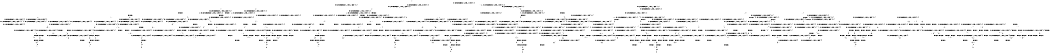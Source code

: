 digraph BCG {
size = "7, 10.5";
center = TRUE;
node [shape = circle];
0 [peripheries = 2];
0 -> 1 [label = "EX !0 !ATOMIC_EXCH_BRANCH (1, +1, TRUE, +1, 1, FALSE) !{0, 1, 2}"];
0 -> 2 [label = "EX !2 !ATOMIC_EXCH_BRANCH (1, +1, TRUE, +0, 3, TRUE) !{0, 1, 2}"];
0 -> 3 [label = "EX !1 !ATOMIC_EXCH_BRANCH (1, +0, TRUE, +0, 1, TRUE) !{0, 1, 2}"];
0 -> 4 [label = "EX !0 !ATOMIC_EXCH_BRANCH (1, +1, TRUE, +1, 1, FALSE) !{0, 1, 2}"];
1 -> 5 [label = "EX !2 !ATOMIC_EXCH_BRANCH (1, +1, TRUE, +0, 3, FALSE) !{0, 1, 2}"];
1 -> 6 [label = "EX !1 !ATOMIC_EXCH_BRANCH (1, +0, TRUE, +0, 1, FALSE) !{0, 1, 2}"];
1 -> 7 [label = "TERMINATE !0"];
2 -> 8 [label = "EX !0 !ATOMIC_EXCH_BRANCH (1, +1, TRUE, +1, 1, TRUE) !{0, 1, 2}"];
2 -> 9 [label = "EX !1 !ATOMIC_EXCH_BRANCH (1, +0, TRUE, +0, 1, FALSE) !{0, 1, 2}"];
2 -> 10 [label = "TERMINATE !2"];
2 -> 11 [label = "EX !0 !ATOMIC_EXCH_BRANCH (1, +1, TRUE, +1, 1, TRUE) !{0, 1, 2}"];
3 -> 3 [label = "EX !1 !ATOMIC_EXCH_BRANCH (1, +0, TRUE, +0, 1, TRUE) !{0, 1, 2}"];
3 -> 12 [label = "EX !0 !ATOMIC_EXCH_BRANCH (1, +1, TRUE, +1, 1, FALSE) !{0, 1, 2}"];
3 -> 13 [label = "EX !2 !ATOMIC_EXCH_BRANCH (1, +1, TRUE, +0, 3, TRUE) !{0, 1, 2}"];
3 -> 14 [label = "EX !0 !ATOMIC_EXCH_BRANCH (1, +1, TRUE, +1, 1, FALSE) !{0, 1, 2}"];
4 -> 15 [label = "EX !1 !ATOMIC_EXCH_BRANCH (1, +0, TRUE, +0, 1, FALSE) !{0, 1, 2}"];
4 -> 16 [label = "EX !2 !ATOMIC_EXCH_BRANCH (1, +1, TRUE, +0, 3, FALSE) !{0, 1, 2}"];
4 -> 17 [label = "EX !1 !ATOMIC_EXCH_BRANCH (1, +0, TRUE, +0, 1, FALSE) !{0, 1, 2}"];
4 -> 18 [label = "TERMINATE !0"];
5 -> 5 [label = "EX !2 !ATOMIC_EXCH_BRANCH (1, +1, TRUE, +1, 2, TRUE) !{0, 1, 2}"];
5 -> 19 [label = "EX !1 !ATOMIC_EXCH_BRANCH (1, +0, TRUE, +0, 1, FALSE) !{0, 1, 2}"];
5 -> 20 [label = "TERMINATE !0"];
6 -> 21 [label = "EX !2 !ATOMIC_EXCH_BRANCH (1, +1, TRUE, +0, 3, TRUE) !{0, 1, 2}"];
6 -> 22 [label = "TERMINATE !0"];
6 -> 23 [label = "TERMINATE !1"];
7 -> 24 [label = "EX !2 !ATOMIC_EXCH_BRANCH (1, +1, TRUE, +0, 3, FALSE) !{1, 2}"];
7 -> 25 [label = "EX !1 !ATOMIC_EXCH_BRANCH (1, +0, TRUE, +0, 1, FALSE) !{1, 2}"];
7 -> 26 [label = "EX !1 !ATOMIC_EXCH_BRANCH (1, +0, TRUE, +0, 1, FALSE) !{1, 2}"];
8 -> 8 [label = "EX !0 !ATOMIC_EXCH_BRANCH (1, +1, TRUE, +1, 1, TRUE) !{0, 1, 2}"];
8 -> 27 [label = "EX !1 !ATOMIC_EXCH_BRANCH (1, +0, TRUE, +0, 1, FALSE) !{0, 1, 2}"];
8 -> 28 [label = "TERMINATE !2"];
8 -> 11 [label = "EX !0 !ATOMIC_EXCH_BRANCH (1, +1, TRUE, +1, 1, TRUE) !{0, 1, 2}"];
9 -> 21 [label = "EX !0 !ATOMIC_EXCH_BRANCH (1, +1, TRUE, +1, 1, FALSE) !{0, 1, 2}"];
9 -> 29 [label = "TERMINATE !2"];
9 -> 30 [label = "TERMINATE !1"];
9 -> 31 [label = "EX !0 !ATOMIC_EXCH_BRANCH (1, +1, TRUE, +1, 1, FALSE) !{0, 1, 2}"];
10 -> 32 [label = "EX !0 !ATOMIC_EXCH_BRANCH (1, +1, TRUE, +1, 1, TRUE) !{0, 1}"];
10 -> 33 [label = "EX !1 !ATOMIC_EXCH_BRANCH (1, +0, TRUE, +0, 1, FALSE) !{0, 1}"];
10 -> 34 [label = "EX !0 !ATOMIC_EXCH_BRANCH (1, +1, TRUE, +1, 1, TRUE) !{0, 1}"];
11 -> 35 [label = "EX !1 !ATOMIC_EXCH_BRANCH (1, +0, TRUE, +0, 1, FALSE) !{0, 1, 2}"];
11 -> 11 [label = "EX !0 !ATOMIC_EXCH_BRANCH (1, +1, TRUE, +1, 1, TRUE) !{0, 1, 2}"];
11 -> 36 [label = "EX !1 !ATOMIC_EXCH_BRANCH (1, +0, TRUE, +0, 1, FALSE) !{0, 1, 2}"];
11 -> 37 [label = "TERMINATE !2"];
12 -> 6 [label = "EX !1 !ATOMIC_EXCH_BRANCH (1, +0, TRUE, +0, 1, FALSE) !{0, 1, 2}"];
12 -> 38 [label = "EX !2 !ATOMIC_EXCH_BRANCH (1, +1, TRUE, +0, 3, FALSE) !{0, 1, 2}"];
12 -> 39 [label = "TERMINATE !0"];
13 -> 9 [label = "EX !1 !ATOMIC_EXCH_BRANCH (1, +0, TRUE, +0, 1, FALSE) !{0, 1, 2}"];
13 -> 40 [label = "EX !0 !ATOMIC_EXCH_BRANCH (1, +1, TRUE, +1, 1, TRUE) !{0, 1, 2}"];
13 -> 41 [label = "TERMINATE !2"];
13 -> 42 [label = "EX !0 !ATOMIC_EXCH_BRANCH (1, +1, TRUE, +1, 1, TRUE) !{0, 1, 2}"];
14 -> 15 [label = "EX !1 !ATOMIC_EXCH_BRANCH (1, +0, TRUE, +0, 1, FALSE) !{0, 1, 2}"];
14 -> 17 [label = "EX !1 !ATOMIC_EXCH_BRANCH (1, +0, TRUE, +0, 1, FALSE) !{0, 1, 2}"];
14 -> 43 [label = "EX !2 !ATOMIC_EXCH_BRANCH (1, +1, TRUE, +0, 3, FALSE) !{0, 1, 2}"];
14 -> 44 [label = "TERMINATE !0"];
15 -> 45 [label = "EX !2 !ATOMIC_EXCH_BRANCH (1, +1, TRUE, +0, 3, TRUE) !{0, 1, 2}"];
15 -> 46 [label = "EX !2 !ATOMIC_EXCH_BRANCH (1, +1, TRUE, +0, 3, TRUE) !{0, 1, 2}"];
15 -> 47 [label = "TERMINATE !0"];
15 -> 48 [label = "TERMINATE !1"];
16 -> 49 [label = "EX !1 !ATOMIC_EXCH_BRANCH (1, +0, TRUE, +0, 1, FALSE) !{0, 1, 2}"];
16 -> 16 [label = "EX !2 !ATOMIC_EXCH_BRANCH (1, +1, TRUE, +1, 2, TRUE) !{0, 1, 2}"];
16 -> 50 [label = "EX !1 !ATOMIC_EXCH_BRANCH (1, +0, TRUE, +0, 1, FALSE) !{0, 1, 2}"];
16 -> 51 [label = "TERMINATE !0"];
17 -> 31 [label = "EX !2 !ATOMIC_EXCH_BRANCH (1, +1, TRUE, +0, 3, TRUE) !{0, 1, 2}"];
17 -> 52 [label = "TERMINATE !0"];
17 -> 53 [label = "TERMINATE !1"];
18 -> 54 [label = "EX !2 !ATOMIC_EXCH_BRANCH (1, +1, TRUE, +0, 3, FALSE) !{1, 2}"];
18 -> 55 [label = "EX !1 !ATOMIC_EXCH_BRANCH (1, +0, TRUE, +0, 1, FALSE) !{1, 2}"];
19 -> 21 [label = "EX !2 !ATOMIC_EXCH_BRANCH (1, +1, TRUE, +1, 2, FALSE) !{0, 1, 2}"];
19 -> 56 [label = "TERMINATE !0"];
19 -> 57 [label = "TERMINATE !1"];
20 -> 24 [label = "EX !2 !ATOMIC_EXCH_BRANCH (1, +1, TRUE, +1, 2, TRUE) !{1, 2}"];
20 -> 58 [label = "EX !1 !ATOMIC_EXCH_BRANCH (1, +0, TRUE, +0, 1, FALSE) !{1, 2}"];
20 -> 59 [label = "EX !1 !ATOMIC_EXCH_BRANCH (1, +0, TRUE, +0, 1, FALSE) !{1, 2}"];
21 -> 60 [label = "TERMINATE !0"];
21 -> 61 [label = "TERMINATE !2"];
21 -> 62 [label = "TERMINATE !1"];
22 -> 63 [label = "EX !2 !ATOMIC_EXCH_BRANCH (1, +1, TRUE, +0, 3, TRUE) !{1, 2}"];
22 -> 64 [label = "TERMINATE !1"];
23 -> 65 [label = "EX !2 !ATOMIC_EXCH_BRANCH (1, +1, TRUE, +0, 3, TRUE) !{0, 2}"];
23 -> 64 [label = "TERMINATE !0"];
24 -> 24 [label = "EX !2 !ATOMIC_EXCH_BRANCH (1, +1, TRUE, +1, 2, TRUE) !{1, 2}"];
24 -> 58 [label = "EX !1 !ATOMIC_EXCH_BRANCH (1, +0, TRUE, +0, 1, FALSE) !{1, 2}"];
24 -> 59 [label = "EX !1 !ATOMIC_EXCH_BRANCH (1, +0, TRUE, +0, 1, FALSE) !{1, 2}"];
25 -> 63 [label = "EX !2 !ATOMIC_EXCH_BRANCH (1, +1, TRUE, +0, 3, TRUE) !{1, 2}"];
25 -> 64 [label = "TERMINATE !1"];
26 -> 66 [label = "EX !2 !ATOMIC_EXCH_BRANCH (1, +1, TRUE, +0, 3, TRUE) !{1, 2}"];
26 -> 67 [label = "EX !2 !ATOMIC_EXCH_BRANCH (1, +1, TRUE, +0, 3, TRUE) !{1, 2}"];
26 -> 68 [label = "TERMINATE !1"];
27 -> 21 [label = "EX !0 !ATOMIC_EXCH_BRANCH (1, +1, TRUE, +1, 1, FALSE) !{0, 1, 2}"];
27 -> 69 [label = "TERMINATE !2"];
27 -> 70 [label = "TERMINATE !1"];
27 -> 31 [label = "EX !0 !ATOMIC_EXCH_BRANCH (1, +1, TRUE, +1, 1, FALSE) !{0, 1, 2}"];
28 -> 32 [label = "EX !0 !ATOMIC_EXCH_BRANCH (1, +1, TRUE, +1, 1, TRUE) !{0, 1}"];
28 -> 71 [label = "EX !1 !ATOMIC_EXCH_BRANCH (1, +0, TRUE, +0, 1, FALSE) !{0, 1}"];
28 -> 34 [label = "EX !0 !ATOMIC_EXCH_BRANCH (1, +1, TRUE, +1, 1, TRUE) !{0, 1}"];
29 -> 72 [label = "EX !0 !ATOMIC_EXCH_BRANCH (1, +1, TRUE, +1, 1, FALSE) !{0, 1}"];
29 -> 73 [label = "TERMINATE !1"];
29 -> 74 [label = "EX !0 !ATOMIC_EXCH_BRANCH (1, +1, TRUE, +1, 1, FALSE) !{0, 1}"];
30 -> 65 [label = "EX !0 !ATOMIC_EXCH_BRANCH (1, +1, TRUE, +1, 1, FALSE) !{0, 2}"];
30 -> 73 [label = "TERMINATE !2"];
30 -> 75 [label = "EX !0 !ATOMIC_EXCH_BRANCH (1, +1, TRUE, +1, 1, FALSE) !{0, 2}"];
31 -> 76 [label = "TERMINATE !0"];
31 -> 77 [label = "TERMINATE !2"];
31 -> 78 [label = "TERMINATE !1"];
32 -> 32 [label = "EX !0 !ATOMIC_EXCH_BRANCH (1, +1, TRUE, +1, 1, TRUE) !{0, 1}"];
32 -> 71 [label = "EX !1 !ATOMIC_EXCH_BRANCH (1, +0, TRUE, +0, 1, FALSE) !{0, 1}"];
32 -> 34 [label = "EX !0 !ATOMIC_EXCH_BRANCH (1, +1, TRUE, +1, 1, TRUE) !{0, 1}"];
33 -> 72 [label = "EX !0 !ATOMIC_EXCH_BRANCH (1, +1, TRUE, +1, 1, FALSE) !{0, 1}"];
33 -> 73 [label = "TERMINATE !1"];
33 -> 74 [label = "EX !0 !ATOMIC_EXCH_BRANCH (1, +1, TRUE, +1, 1, FALSE) !{0, 1}"];
34 -> 79 [label = "EX !1 !ATOMIC_EXCH_BRANCH (1, +0, TRUE, +0, 1, FALSE) !{0, 1}"];
34 -> 34 [label = "EX !0 !ATOMIC_EXCH_BRANCH (1, +1, TRUE, +1, 1, TRUE) !{0, 1}"];
34 -> 80 [label = "EX !1 !ATOMIC_EXCH_BRANCH (1, +0, TRUE, +0, 1, FALSE) !{0, 1}"];
35 -> 46 [label = "EX !0 !ATOMIC_EXCH_BRANCH (1, +1, TRUE, +1, 1, FALSE) !{0, 1, 2}"];
35 -> 81 [label = "TERMINATE !2"];
35 -> 82 [label = "TERMINATE !1"];
36 -> 31 [label = "EX !0 !ATOMIC_EXCH_BRANCH (1, +1, TRUE, +1, 1, FALSE) !{0, 1, 2}"];
36 -> 83 [label = "TERMINATE !2"];
36 -> 84 [label = "TERMINATE !1"];
37 -> 85 [label = "EX !0 !ATOMIC_EXCH_BRANCH (1, +1, TRUE, +1, 1, TRUE) !{0, 1}"];
37 -> 86 [label = "EX !1 !ATOMIC_EXCH_BRANCH (1, +0, TRUE, +0, 1, FALSE) !{0, 1}"];
38 -> 19 [label = "EX !1 !ATOMIC_EXCH_BRANCH (1, +0, TRUE, +0, 1, FALSE) !{0, 1, 2}"];
38 -> 38 [label = "EX !2 !ATOMIC_EXCH_BRANCH (1, +1, TRUE, +1, 2, TRUE) !{0, 1, 2}"];
38 -> 87 [label = "TERMINATE !0"];
39 -> 25 [label = "EX !1 !ATOMIC_EXCH_BRANCH (1, +0, TRUE, +0, 1, FALSE) !{1, 2}"];
39 -> 88 [label = "EX !2 !ATOMIC_EXCH_BRANCH (1, +1, TRUE, +0, 3, FALSE) !{1, 2}"];
39 -> 26 [label = "EX !1 !ATOMIC_EXCH_BRANCH (1, +0, TRUE, +0, 1, FALSE) !{1, 2}"];
40 -> 40 [label = "EX !0 !ATOMIC_EXCH_BRANCH (1, +1, TRUE, +1, 1, TRUE) !{0, 1, 2}"];
40 -> 27 [label = "EX !1 !ATOMIC_EXCH_BRANCH (1, +0, TRUE, +0, 1, FALSE) !{0, 1, 2}"];
40 -> 89 [label = "TERMINATE !2"];
40 -> 42 [label = "EX !0 !ATOMIC_EXCH_BRANCH (1, +1, TRUE, +1, 1, TRUE) !{0, 1, 2}"];
41 -> 33 [label = "EX !1 !ATOMIC_EXCH_BRANCH (1, +0, TRUE, +0, 1, FALSE) !{0, 1}"];
41 -> 90 [label = "EX !0 !ATOMIC_EXCH_BRANCH (1, +1, TRUE, +1, 1, TRUE) !{0, 1}"];
41 -> 91 [label = "EX !0 !ATOMIC_EXCH_BRANCH (1, +1, TRUE, +1, 1, TRUE) !{0, 1}"];
42 -> 35 [label = "EX !1 !ATOMIC_EXCH_BRANCH (1, +0, TRUE, +0, 1, FALSE) !{0, 1, 2}"];
42 -> 42 [label = "EX !0 !ATOMIC_EXCH_BRANCH (1, +1, TRUE, +1, 1, TRUE) !{0, 1, 2}"];
42 -> 36 [label = "EX !1 !ATOMIC_EXCH_BRANCH (1, +0, TRUE, +0, 1, FALSE) !{0, 1, 2}"];
42 -> 92 [label = "TERMINATE !2"];
43 -> 49 [label = "EX !1 !ATOMIC_EXCH_BRANCH (1, +0, TRUE, +0, 1, FALSE) !{0, 1, 2}"];
43 -> 50 [label = "EX !1 !ATOMIC_EXCH_BRANCH (1, +0, TRUE, +0, 1, FALSE) !{0, 1, 2}"];
43 -> 43 [label = "EX !2 !ATOMIC_EXCH_BRANCH (1, +1, TRUE, +1, 2, TRUE) !{0, 1, 2}"];
43 -> 93 [label = "TERMINATE !0"];
44 -> 55 [label = "EX !1 !ATOMIC_EXCH_BRANCH (1, +0, TRUE, +0, 1, FALSE) !{1, 2}"];
44 -> 94 [label = "EX !2 !ATOMIC_EXCH_BRANCH (1, +1, TRUE, +0, 3, FALSE) !{1, 2}"];
45 -> 95 [label = "TERMINATE !0"];
45 -> 96 [label = "TERMINATE !2"];
45 -> 97 [label = "TERMINATE !1"];
46 -> 98 [label = "TERMINATE !0"];
46 -> 99 [label = "TERMINATE !2"];
46 -> 100 [label = "TERMINATE !1"];
47 -> 101 [label = "EX !2 !ATOMIC_EXCH_BRANCH (1, +1, TRUE, +0, 3, TRUE) !{1, 2}"];
47 -> 102 [label = "TERMINATE !1"];
48 -> 103 [label = "EX !2 !ATOMIC_EXCH_BRANCH (1, +1, TRUE, +0, 3, TRUE) !{0, 2}"];
48 -> 102 [label = "TERMINATE !0"];
49 -> 45 [label = "EX !2 !ATOMIC_EXCH_BRANCH (1, +1, TRUE, +1, 2, FALSE) !{0, 1, 2}"];
49 -> 46 [label = "EX !2 !ATOMIC_EXCH_BRANCH (1, +1, TRUE, +1, 2, FALSE) !{0, 1, 2}"];
49 -> 104 [label = "TERMINATE !0"];
49 -> 105 [label = "TERMINATE !1"];
50 -> 31 [label = "EX !2 !ATOMIC_EXCH_BRANCH (1, +1, TRUE, +1, 2, FALSE) !{0, 1, 2}"];
50 -> 106 [label = "TERMINATE !0"];
50 -> 107 [label = "TERMINATE !1"];
51 -> 54 [label = "EX !2 !ATOMIC_EXCH_BRANCH (1, +1, TRUE, +1, 2, TRUE) !{1, 2}"];
51 -> 108 [label = "EX !1 !ATOMIC_EXCH_BRANCH (1, +0, TRUE, +0, 1, FALSE) !{1, 2}"];
52 -> 109 [label = "EX !2 !ATOMIC_EXCH_BRANCH (1, +1, TRUE, +0, 3, TRUE) !{1, 2}"];
52 -> 110 [label = "TERMINATE !1"];
53 -> 111 [label = "EX !2 !ATOMIC_EXCH_BRANCH (1, +1, TRUE, +0, 3, TRUE) !{0, 2}"];
53 -> 110 [label = "TERMINATE !0"];
54 -> 54 [label = "EX !2 !ATOMIC_EXCH_BRANCH (1, +1, TRUE, +1, 2, TRUE) !{1, 2}"];
54 -> 108 [label = "EX !1 !ATOMIC_EXCH_BRANCH (1, +0, TRUE, +0, 1, FALSE) !{1, 2}"];
55 -> 109 [label = "EX !2 !ATOMIC_EXCH_BRANCH (1, +1, TRUE, +0, 3, TRUE) !{1, 2}"];
55 -> 110 [label = "TERMINATE !1"];
56 -> 63 [label = "EX !2 !ATOMIC_EXCH_BRANCH (1, +1, TRUE, +1, 2, FALSE) !{1, 2}"];
56 -> 112 [label = "TERMINATE !1"];
57 -> 65 [label = "EX !2 !ATOMIC_EXCH_BRANCH (1, +1, TRUE, +1, 2, FALSE) !{0, 2}"];
57 -> 112 [label = "TERMINATE !0"];
58 -> 63 [label = "EX !2 !ATOMIC_EXCH_BRANCH (1, +1, TRUE, +1, 2, FALSE) !{1, 2}"];
58 -> 112 [label = "TERMINATE !1"];
59 -> 66 [label = "EX !2 !ATOMIC_EXCH_BRANCH (1, +1, TRUE, +1, 2, FALSE) !{1, 2}"];
59 -> 67 [label = "EX !2 !ATOMIC_EXCH_BRANCH (1, +1, TRUE, +1, 2, FALSE) !{1, 2}"];
59 -> 113 [label = "TERMINATE !1"];
60 -> 114 [label = "TERMINATE !2"];
60 -> 115 [label = "TERMINATE !1"];
61 -> 114 [label = "TERMINATE !0"];
61 -> 116 [label = "TERMINATE !1"];
62 -> 115 [label = "TERMINATE !0"];
62 -> 116 [label = "TERMINATE !2"];
63 -> 114 [label = "TERMINATE !2"];
63 -> 115 [label = "TERMINATE !1"];
64 -> 117 [label = "EX !2 !ATOMIC_EXCH_BRANCH (1, +1, TRUE, +0, 3, TRUE) !{2}"];
64 -> 118 [label = "EX !2 !ATOMIC_EXCH_BRANCH (1, +1, TRUE, +0, 3, TRUE) !{2}"];
65 -> 115 [label = "TERMINATE !0"];
65 -> 116 [label = "TERMINATE !2"];
66 -> 119 [label = "TERMINATE !2"];
66 -> 120 [label = "TERMINATE !1"];
67 -> 121 [label = "TERMINATE !2"];
67 -> 122 [label = "TERMINATE !1"];
68 -> 123 [label = "EX !2 !ATOMIC_EXCH_BRANCH (1, +1, TRUE, +0, 3, TRUE) !{2}"];
69 -> 72 [label = "EX !0 !ATOMIC_EXCH_BRANCH (1, +1, TRUE, +1, 1, FALSE) !{0, 1}"];
69 -> 124 [label = "TERMINATE !1"];
69 -> 74 [label = "EX !0 !ATOMIC_EXCH_BRANCH (1, +1, TRUE, +1, 1, FALSE) !{0, 1}"];
70 -> 65 [label = "EX !0 !ATOMIC_EXCH_BRANCH (1, +1, TRUE, +1, 1, FALSE) !{0, 2}"];
70 -> 124 [label = "TERMINATE !2"];
70 -> 75 [label = "EX !0 !ATOMIC_EXCH_BRANCH (1, +1, TRUE, +1, 1, FALSE) !{0, 2}"];
71 -> 72 [label = "EX !0 !ATOMIC_EXCH_BRANCH (1, +1, TRUE, +1, 1, FALSE) !{0, 1}"];
71 -> 124 [label = "TERMINATE !1"];
71 -> 74 [label = "EX !0 !ATOMIC_EXCH_BRANCH (1, +1, TRUE, +1, 1, FALSE) !{0, 1}"];
72 -> 114 [label = "TERMINATE !0"];
72 -> 116 [label = "TERMINATE !1"];
73 -> 125 [label = "EX !0 !ATOMIC_EXCH_BRANCH (1, +1, TRUE, +1, 1, FALSE) !{0}"];
73 -> 126 [label = "EX !0 !ATOMIC_EXCH_BRANCH (1, +1, TRUE, +1, 1, FALSE) !{0}"];
74 -> 127 [label = "TERMINATE !0"];
74 -> 128 [label = "TERMINATE !1"];
75 -> 129 [label = "TERMINATE !0"];
75 -> 130 [label = "TERMINATE !2"];
76 -> 131 [label = "TERMINATE !2"];
76 -> 132 [label = "TERMINATE !1"];
77 -> 131 [label = "TERMINATE !0"];
77 -> 133 [label = "TERMINATE !1"];
78 -> 132 [label = "TERMINATE !0"];
78 -> 133 [label = "TERMINATE !2"];
79 -> 134 [label = "EX !0 !ATOMIC_EXCH_BRANCH (1, +1, TRUE, +1, 1, FALSE) !{0, 1}"];
79 -> 135 [label = "TERMINATE !1"];
79 -> 74 [label = "EX !0 !ATOMIC_EXCH_BRANCH (1, +1, TRUE, +1, 1, FALSE) !{0, 1}"];
80 -> 74 [label = "EX !0 !ATOMIC_EXCH_BRANCH (1, +1, TRUE, +1, 1, FALSE) !{0, 1}"];
80 -> 136 [label = "TERMINATE !1"];
81 -> 137 [label = "EX !0 !ATOMIC_EXCH_BRANCH (1, +1, TRUE, +1, 1, FALSE) !{0, 1}"];
81 -> 138 [label = "TERMINATE !1"];
82 -> 103 [label = "EX !0 !ATOMIC_EXCH_BRANCH (1, +1, TRUE, +1, 1, FALSE) !{0, 2}"];
82 -> 138 [label = "TERMINATE !2"];
83 -> 139 [label = "EX !0 !ATOMIC_EXCH_BRANCH (1, +1, TRUE, +1, 1, FALSE) !{0, 1}"];
83 -> 140 [label = "TERMINATE !1"];
84 -> 111 [label = "EX !0 !ATOMIC_EXCH_BRANCH (1, +1, TRUE, +1, 1, FALSE) !{0, 2}"];
84 -> 140 [label = "TERMINATE !2"];
85 -> 85 [label = "EX !0 !ATOMIC_EXCH_BRANCH (1, +1, TRUE, +1, 1, TRUE) !{0, 1}"];
85 -> 86 [label = "EX !1 !ATOMIC_EXCH_BRANCH (1, +0, TRUE, +0, 1, FALSE) !{0, 1}"];
86 -> 139 [label = "EX !0 !ATOMIC_EXCH_BRANCH (1, +1, TRUE, +1, 1, FALSE) !{0, 1}"];
86 -> 140 [label = "TERMINATE !1"];
87 -> 58 [label = "EX !1 !ATOMIC_EXCH_BRANCH (1, +0, TRUE, +0, 1, FALSE) !{1, 2}"];
87 -> 88 [label = "EX !2 !ATOMIC_EXCH_BRANCH (1, +1, TRUE, +1, 2, TRUE) !{1, 2}"];
87 -> 59 [label = "EX !1 !ATOMIC_EXCH_BRANCH (1, +0, TRUE, +0, 1, FALSE) !{1, 2}"];
88 -> 58 [label = "EX !1 !ATOMIC_EXCH_BRANCH (1, +0, TRUE, +0, 1, FALSE) !{1, 2}"];
88 -> 88 [label = "EX !2 !ATOMIC_EXCH_BRANCH (1, +1, TRUE, +1, 2, TRUE) !{1, 2}"];
88 -> 59 [label = "EX !1 !ATOMIC_EXCH_BRANCH (1, +0, TRUE, +0, 1, FALSE) !{1, 2}"];
89 -> 90 [label = "EX !0 !ATOMIC_EXCH_BRANCH (1, +1, TRUE, +1, 1, TRUE) !{0, 1}"];
89 -> 71 [label = "EX !1 !ATOMIC_EXCH_BRANCH (1, +0, TRUE, +0, 1, FALSE) !{0, 1}"];
89 -> 91 [label = "EX !0 !ATOMIC_EXCH_BRANCH (1, +1, TRUE, +1, 1, TRUE) !{0, 1}"];
90 -> 90 [label = "EX !0 !ATOMIC_EXCH_BRANCH (1, +1, TRUE, +1, 1, TRUE) !{0, 1}"];
90 -> 71 [label = "EX !1 !ATOMIC_EXCH_BRANCH (1, +0, TRUE, +0, 1, FALSE) !{0, 1}"];
90 -> 91 [label = "EX !0 !ATOMIC_EXCH_BRANCH (1, +1, TRUE, +1, 1, TRUE) !{0, 1}"];
91 -> 79 [label = "EX !1 !ATOMIC_EXCH_BRANCH (1, +0, TRUE, +0, 1, FALSE) !{0, 1}"];
91 -> 91 [label = "EX !0 !ATOMIC_EXCH_BRANCH (1, +1, TRUE, +1, 1, TRUE) !{0, 1}"];
91 -> 80 [label = "EX !1 !ATOMIC_EXCH_BRANCH (1, +0, TRUE, +0, 1, FALSE) !{0, 1}"];
92 -> 141 [label = "EX !0 !ATOMIC_EXCH_BRANCH (1, +1, TRUE, +1, 1, TRUE) !{0, 1}"];
92 -> 86 [label = "EX !1 !ATOMIC_EXCH_BRANCH (1, +0, TRUE, +0, 1, FALSE) !{0, 1}"];
93 -> 108 [label = "EX !1 !ATOMIC_EXCH_BRANCH (1, +0, TRUE, +0, 1, FALSE) !{1, 2}"];
93 -> 94 [label = "EX !2 !ATOMIC_EXCH_BRANCH (1, +1, TRUE, +1, 2, TRUE) !{1, 2}"];
94 -> 108 [label = "EX !1 !ATOMIC_EXCH_BRANCH (1, +0, TRUE, +0, 1, FALSE) !{1, 2}"];
94 -> 94 [label = "EX !2 !ATOMIC_EXCH_BRANCH (1, +1, TRUE, +1, 2, TRUE) !{1, 2}"];
95 -> 142 [label = "TERMINATE !2"];
95 -> 143 [label = "TERMINATE !1"];
96 -> 142 [label = "TERMINATE !0"];
96 -> 144 [label = "TERMINATE !1"];
97 -> 143 [label = "TERMINATE !0"];
97 -> 144 [label = "TERMINATE !2"];
98 -> 145 [label = "TERMINATE !2"];
98 -> 146 [label = "TERMINATE !1"];
99 -> 145 [label = "TERMINATE !0"];
99 -> 147 [label = "TERMINATE !1"];
100 -> 146 [label = "TERMINATE !0"];
100 -> 147 [label = "TERMINATE !2"];
101 -> 145 [label = "TERMINATE !2"];
101 -> 146 [label = "TERMINATE !1"];
102 -> 148 [label = "EX !2 !ATOMIC_EXCH_BRANCH (1, +1, TRUE, +0, 3, TRUE) !{2}"];
103 -> 146 [label = "TERMINATE !0"];
103 -> 147 [label = "TERMINATE !2"];
104 -> 101 [label = "EX !2 !ATOMIC_EXCH_BRANCH (1, +1, TRUE, +1, 2, FALSE) !{1, 2}"];
104 -> 149 [label = "TERMINATE !1"];
105 -> 103 [label = "EX !2 !ATOMIC_EXCH_BRANCH (1, +1, TRUE, +1, 2, FALSE) !{0, 2}"];
105 -> 149 [label = "TERMINATE !0"];
106 -> 109 [label = "EX !2 !ATOMIC_EXCH_BRANCH (1, +1, TRUE, +1, 2, FALSE) !{1, 2}"];
106 -> 150 [label = "TERMINATE !1"];
107 -> 111 [label = "EX !2 !ATOMIC_EXCH_BRANCH (1, +1, TRUE, +1, 2, FALSE) !{0, 2}"];
107 -> 150 [label = "TERMINATE !0"];
108 -> 109 [label = "EX !2 !ATOMIC_EXCH_BRANCH (1, +1, TRUE, +1, 2, FALSE) !{1, 2}"];
108 -> 150 [label = "TERMINATE !1"];
109 -> 131 [label = "TERMINATE !2"];
109 -> 132 [label = "TERMINATE !1"];
110 -> 151 [label = "EX !2 !ATOMIC_EXCH_BRANCH (1, +1, TRUE, +0, 3, TRUE) !{2}"];
111 -> 132 [label = "TERMINATE !0"];
111 -> 133 [label = "TERMINATE !2"];
112 -> 117 [label = "EX !2 !ATOMIC_EXCH_BRANCH (1, +1, TRUE, +1, 2, FALSE) !{2}"];
112 -> 118 [label = "EX !2 !ATOMIC_EXCH_BRANCH (1, +1, TRUE, +1, 2, FALSE) !{2}"];
113 -> 123 [label = "EX !2 !ATOMIC_EXCH_BRANCH (1, +1, TRUE, +1, 2, FALSE) !{2}"];
114 -> 152 [label = "TERMINATE !1"];
115 -> 152 [label = "TERMINATE !2"];
116 -> 152 [label = "TERMINATE !0"];
117 -> 152 [label = "TERMINATE !2"];
118 -> 153 [label = "TERMINATE !2"];
119 -> 154 [label = "TERMINATE !1"];
120 -> 154 [label = "TERMINATE !2"];
121 -> 155 [label = "TERMINATE !1"];
122 -> 155 [label = "TERMINATE !2"];
123 -> 155 [label = "TERMINATE !2"];
124 -> 125 [label = "EX !0 !ATOMIC_EXCH_BRANCH (1, +1, TRUE, +1, 1, FALSE) !{0}"];
124 -> 126 [label = "EX !0 !ATOMIC_EXCH_BRANCH (1, +1, TRUE, +1, 1, FALSE) !{0}"];
125 -> 152 [label = "TERMINATE !0"];
126 -> 156 [label = "TERMINATE !0"];
127 -> 157 [label = "TERMINATE !1"];
128 -> 157 [label = "TERMINATE !0"];
129 -> 158 [label = "TERMINATE !2"];
130 -> 158 [label = "TERMINATE !0"];
131 -> 159 [label = "TERMINATE !1"];
132 -> 159 [label = "TERMINATE !2"];
133 -> 159 [label = "TERMINATE !0"];
134 -> 160 [label = "TERMINATE !0"];
134 -> 161 [label = "TERMINATE !1"];
135 -> 162 [label = "EX !0 !ATOMIC_EXCH_BRANCH (1, +1, TRUE, +1, 1, FALSE) !{0}"];
136 -> 163 [label = "EX !0 !ATOMIC_EXCH_BRANCH (1, +1, TRUE, +1, 1, FALSE) !{0}"];
137 -> 145 [label = "TERMINATE !0"];
137 -> 147 [label = "TERMINATE !1"];
138 -> 164 [label = "EX !0 !ATOMIC_EXCH_BRANCH (1, +1, TRUE, +1, 1, FALSE) !{0}"];
139 -> 131 [label = "TERMINATE !0"];
139 -> 133 [label = "TERMINATE !1"];
140 -> 165 [label = "EX !0 !ATOMIC_EXCH_BRANCH (1, +1, TRUE, +1, 1, FALSE) !{0}"];
141 -> 141 [label = "EX !0 !ATOMIC_EXCH_BRANCH (1, +1, TRUE, +1, 1, TRUE) !{0, 1}"];
141 -> 86 [label = "EX !1 !ATOMIC_EXCH_BRANCH (1, +0, TRUE, +0, 1, FALSE) !{0, 1}"];
142 -> 166 [label = "TERMINATE !1"];
143 -> 166 [label = "TERMINATE !2"];
144 -> 166 [label = "TERMINATE !0"];
145 -> 167 [label = "TERMINATE !1"];
146 -> 167 [label = "TERMINATE !2"];
147 -> 167 [label = "TERMINATE !0"];
148 -> 167 [label = "TERMINATE !2"];
149 -> 148 [label = "EX !2 !ATOMIC_EXCH_BRANCH (1, +1, TRUE, +1, 2, FALSE) !{2}"];
150 -> 151 [label = "EX !2 !ATOMIC_EXCH_BRANCH (1, +1, TRUE, +1, 2, FALSE) !{2}"];
151 -> 159 [label = "TERMINATE !2"];
152 -> 168 [label = "exit"];
153 -> 169 [label = "exit"];
154 -> 170 [label = "exit"];
155 -> 171 [label = "exit"];
156 -> 172 [label = "exit"];
157 -> 173 [label = "exit"];
158 -> 174 [label = "exit"];
159 -> 175 [label = "exit"];
160 -> 176 [label = "TERMINATE !1"];
161 -> 176 [label = "TERMINATE !0"];
162 -> 176 [label = "TERMINATE !0"];
163 -> 157 [label = "TERMINATE !0"];
164 -> 167 [label = "TERMINATE !0"];
165 -> 159 [label = "TERMINATE !0"];
166 -> 177 [label = "exit"];
167 -> 178 [label = "exit"];
176 -> 179 [label = "exit"];
}
